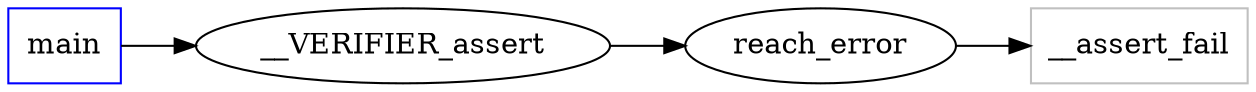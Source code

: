 digraph functioncalls {
rankdir=LR;

main [shape="box", color=blue];
__VERIFIER_assert [label="__VERIFIER_assert", ];
main -> __VERIFIER_assert;
reach_error [label="reach_error", ];
__VERIFIER_assert -> reach_error;
__assert_fail [label="__assert_fail", shape="box", color=grey];
reach_error -> __assert_fail;
}
